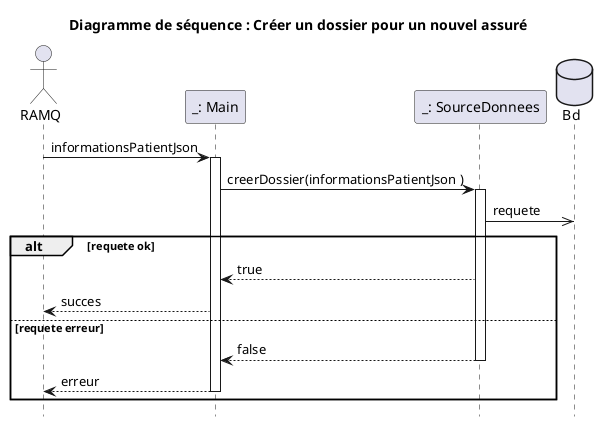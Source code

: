 @startuml


title Diagramme de séquence : Créer un dossier pour un nouvel assuré

hide footbox

actor RAMQ as ramq

participant "_: Main" as main
participant "_: SourceDonnees" as sd
database "Bd" as bd

ramq -> main : informationsPatientJson
    activate main 
    main -> sd : creerDossier(informationsPatientJson )
    activate sd 
    sd ->> bd : requete
    
    alt requete ok
        sd --> main : true
        main --> ramq : succes
    else requete erreur
        sd --> main : false
        deactivate sd
        main --> ramq : erreur
        deactivate main
    end


@enduml